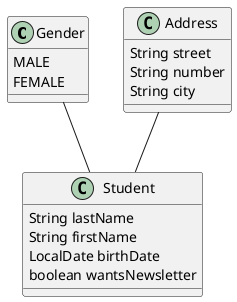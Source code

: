 @startuml

class Gender {
    MALE
    FEMALE
}

class Address {
    String street
    String number
    String city
}

class Student {
    String lastName
    String firstName
    LocalDate birthDate
    boolean wantsNewsletter
}
Gender -- Student
Address -- Student

@enduml